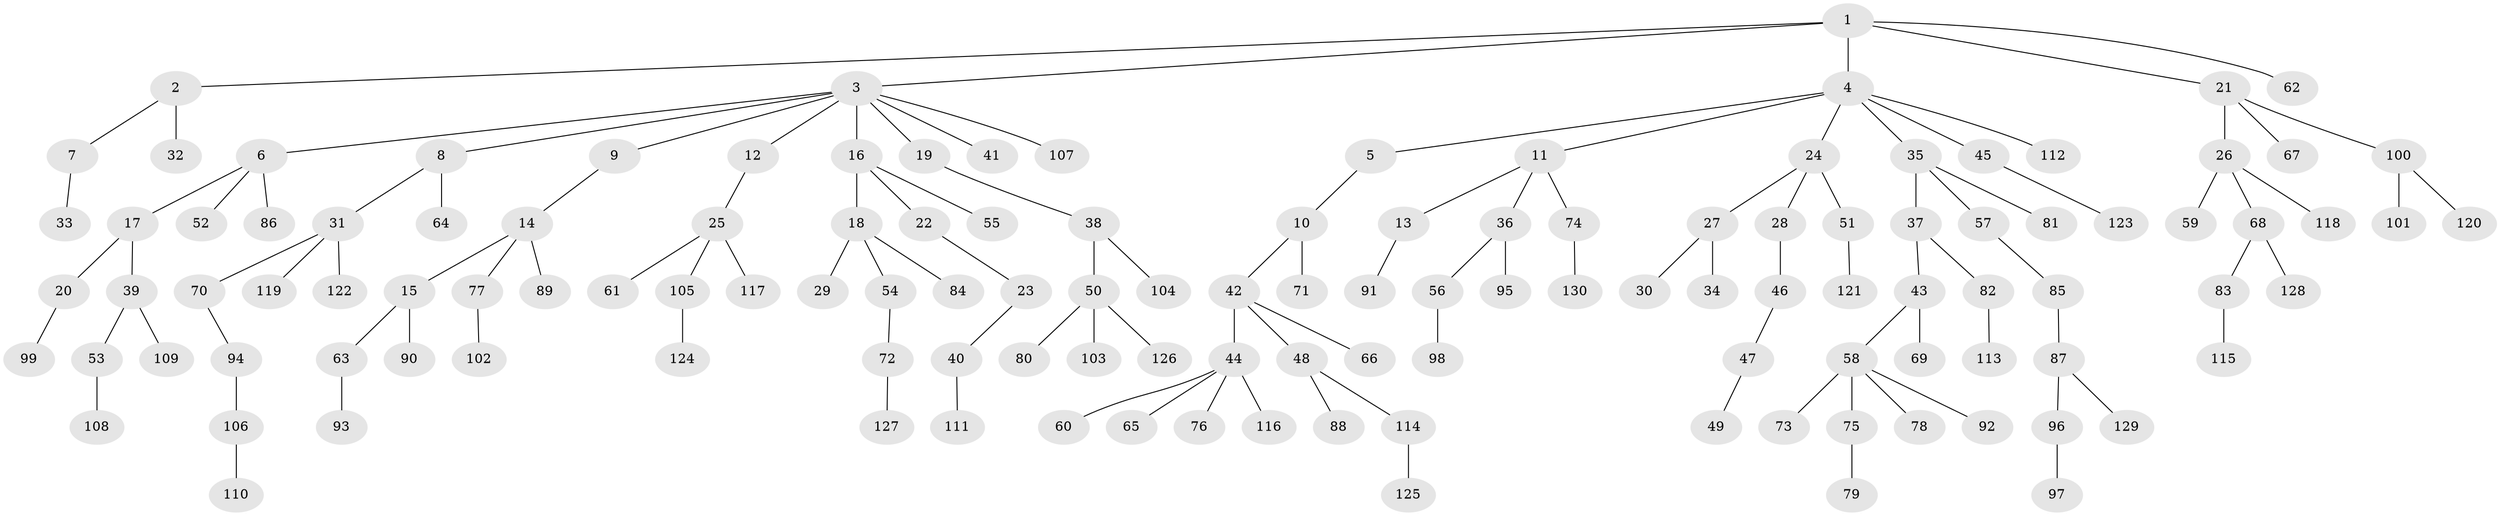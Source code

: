 // Generated by graph-tools (version 1.1) at 2025/02/03/09/25 03:02:26]
// undirected, 130 vertices, 129 edges
graph export_dot {
graph [start="1"]
  node [color=gray90,style=filled];
  1;
  2;
  3;
  4;
  5;
  6;
  7;
  8;
  9;
  10;
  11;
  12;
  13;
  14;
  15;
  16;
  17;
  18;
  19;
  20;
  21;
  22;
  23;
  24;
  25;
  26;
  27;
  28;
  29;
  30;
  31;
  32;
  33;
  34;
  35;
  36;
  37;
  38;
  39;
  40;
  41;
  42;
  43;
  44;
  45;
  46;
  47;
  48;
  49;
  50;
  51;
  52;
  53;
  54;
  55;
  56;
  57;
  58;
  59;
  60;
  61;
  62;
  63;
  64;
  65;
  66;
  67;
  68;
  69;
  70;
  71;
  72;
  73;
  74;
  75;
  76;
  77;
  78;
  79;
  80;
  81;
  82;
  83;
  84;
  85;
  86;
  87;
  88;
  89;
  90;
  91;
  92;
  93;
  94;
  95;
  96;
  97;
  98;
  99;
  100;
  101;
  102;
  103;
  104;
  105;
  106;
  107;
  108;
  109;
  110;
  111;
  112;
  113;
  114;
  115;
  116;
  117;
  118;
  119;
  120;
  121;
  122;
  123;
  124;
  125;
  126;
  127;
  128;
  129;
  130;
  1 -- 2;
  1 -- 3;
  1 -- 4;
  1 -- 21;
  1 -- 62;
  2 -- 7;
  2 -- 32;
  3 -- 6;
  3 -- 8;
  3 -- 9;
  3 -- 12;
  3 -- 16;
  3 -- 19;
  3 -- 41;
  3 -- 107;
  4 -- 5;
  4 -- 11;
  4 -- 24;
  4 -- 35;
  4 -- 45;
  4 -- 112;
  5 -- 10;
  6 -- 17;
  6 -- 52;
  6 -- 86;
  7 -- 33;
  8 -- 31;
  8 -- 64;
  9 -- 14;
  10 -- 42;
  10 -- 71;
  11 -- 13;
  11 -- 36;
  11 -- 74;
  12 -- 25;
  13 -- 91;
  14 -- 15;
  14 -- 77;
  14 -- 89;
  15 -- 63;
  15 -- 90;
  16 -- 18;
  16 -- 22;
  16 -- 55;
  17 -- 20;
  17 -- 39;
  18 -- 29;
  18 -- 54;
  18 -- 84;
  19 -- 38;
  20 -- 99;
  21 -- 26;
  21 -- 67;
  21 -- 100;
  22 -- 23;
  23 -- 40;
  24 -- 27;
  24 -- 28;
  24 -- 51;
  25 -- 61;
  25 -- 105;
  25 -- 117;
  26 -- 59;
  26 -- 68;
  26 -- 118;
  27 -- 30;
  27 -- 34;
  28 -- 46;
  31 -- 70;
  31 -- 119;
  31 -- 122;
  35 -- 37;
  35 -- 57;
  35 -- 81;
  36 -- 56;
  36 -- 95;
  37 -- 43;
  37 -- 82;
  38 -- 50;
  38 -- 104;
  39 -- 53;
  39 -- 109;
  40 -- 111;
  42 -- 44;
  42 -- 48;
  42 -- 66;
  43 -- 58;
  43 -- 69;
  44 -- 60;
  44 -- 65;
  44 -- 76;
  44 -- 116;
  45 -- 123;
  46 -- 47;
  47 -- 49;
  48 -- 88;
  48 -- 114;
  50 -- 80;
  50 -- 103;
  50 -- 126;
  51 -- 121;
  53 -- 108;
  54 -- 72;
  56 -- 98;
  57 -- 85;
  58 -- 73;
  58 -- 75;
  58 -- 78;
  58 -- 92;
  63 -- 93;
  68 -- 83;
  68 -- 128;
  70 -- 94;
  72 -- 127;
  74 -- 130;
  75 -- 79;
  77 -- 102;
  82 -- 113;
  83 -- 115;
  85 -- 87;
  87 -- 96;
  87 -- 129;
  94 -- 106;
  96 -- 97;
  100 -- 101;
  100 -- 120;
  105 -- 124;
  106 -- 110;
  114 -- 125;
}
